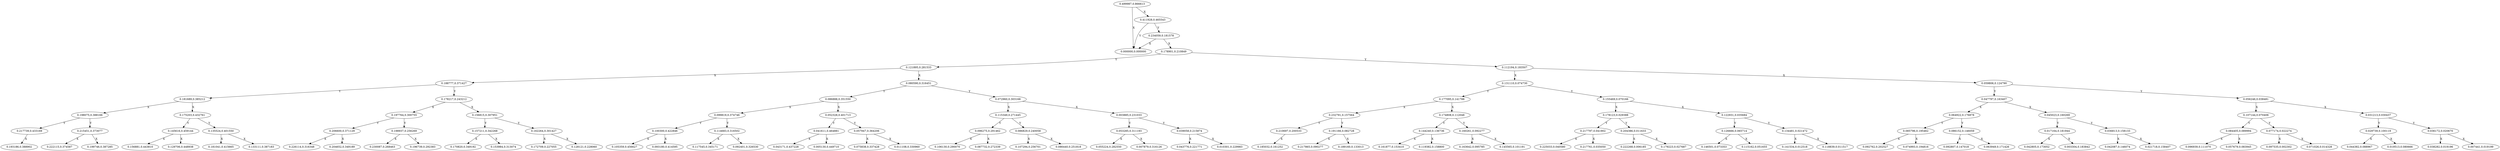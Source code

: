digraph kdtree {
 "0.499987,0.866613" -> "0.000000,0.000000" [label=X] 
 "0.499987,0.866613" -> "0.411928,0.465543" [label=X] 
 "0.411928,0.465543" -> "0.000000,0.000000" [label=Y] 
 "0.411928,0.465543" -> "0.234059,0.181578" [label=Y] 
 "0.234059,0.181578" -> "0.000000,0.000000" [label=X] 
 "0.234059,0.181578" -> "0.178901,0.210849" [label=X] 
 "0.178901,0.210849" -> "0.121895,0.281533" [label=Y] 
 "0.178901,0.210849" -> "0.112194,0.183507" [label=Y] 
 "0.112194,0.183507" -> "0.131110,0.074730" [label=X] 
 "0.112194,0.183507" -> "0.059806,0.124790" [label=X] 
 "0.059806,0.124790" -> "0.047797,0.163407" [label=Y] 
 "0.059806,0.124790" -> "0.056246,0.038481" [label=Y] 
 "0.056246,0.038481" -> "0.107144,0.070406" [label=X] 
 "0.056246,0.038481" -> "0.031213,0.030437" [label=X] 
 "0.031213,0.030437" -> "0.029739,0.100119" [label=Y] 
 "0.031213,0.030437" -> "0.036172,0.020670" [label=Y] 
 "0.036172,0.020670" -> "0.038282,0.019196" [label=X] 
 "0.036172,0.020670" -> "0.007441,0.019199" [label=X] 
 "0.029739,0.100119" -> "0.044382,0.088967" [label=X] 
 "0.029739,0.100119" -> "0.019513,0.080666" [label=X] 
 "0.107144,0.070406" -> "0.084405,0.089994" [label=Y] 
 "0.107144,0.070406" -> "0.077174,0.022274" [label=Y] 
 "0.077174,0.022274" -> "0.097535,0.002302" [label=X] 
 "0.077174,0.022274" -> "0.071026,0.014328" [label=X] 
 "0.084405,0.089994" -> "0.096939,0.111070" [label=X] 
 "0.084405,0.089994" -> "0.057679,0.083945" [label=X] 
 "0.047797,0.163407" -> "0.064922,0.176878" [label=X] 
 "0.047797,0.163407" -> "0.045023,0.160269" [label=X] 
 "0.045023,0.160269" -> "0.017164,0.181944" [label=Y] 
 "0.045023,0.160269" -> "0.036813,0.158133" [label=Y] 
 "0.036813,0.158133" -> "0.042087,0.146074" [label=X] 
 "0.036813,0.158133" -> "0.021718,0.158407" [label=X] 
 "0.017164,0.181944" -> "0.042805,0.173052" [label=X] 
 "0.017164,0.181944" -> "0.003304,0.183842" [label=X] 
 "0.064922,0.176878" -> "0.085796,0.195462" [label=Y] 
 "0.064922,0.176878" -> "0.086152,0.146059" [label=Y] 
 "0.086152,0.146059" -> "0.092807,0.147018" [label=X] 
 "0.086152,0.146059" -> "0.063949,0.171426" [label=X] 
 "0.085796,0.195462" -> "0.092762,0.202527" [label=X] 
 "0.085796,0.195462" -> "0.074993,0.194816" [label=X] 
 "0.131110,0.074730" -> "0.177095,0.141788" [label=Y] 
 "0.131110,0.074730" -> "0.155469,0.070166" [label=Y] 
 "0.155469,0.070166" -> "0.178123,0.029388" [label=X] 
 "0.155469,0.070166" -> "0.122931,0.035684" [label=X] 
 "0.122931,0.035684" -> "0.126666,0.065714" [label=Y] 
 "0.122931,0.035684" -> "0.134481,0.021472" [label=Y] 
 "0.134481,0.021472" -> "0.141534,0.012518" [label=X] 
 "0.134481,0.021472" -> "0.118839,0.011517" [label=X] 
 "0.126666,0.065714" -> "0.146501,0.073353" [label=X] 
 "0.126666,0.065714" -> "0.115162,0.051655" [label=X] 
 "0.178123,0.029388" -> "0.217797,0.041902" [label=Y] 
 "0.178123,0.029388" -> "0.204386,0.011633" [label=Y] 
 "0.204386,0.011633" -> "0.222268,0.006185" [label=X] 
 "0.204386,0.011633" -> "0.179223,0.027687" [label=X] 
 "0.217797,0.041902" -> "0.225033,0.040580" [label=X] 
 "0.217797,0.041902" -> "0.217761,0.035050" [label=X] 
 "0.177095,0.141788" -> "0.232791,0.157564" [label=X] 
 "0.177095,0.141788" -> "0.174808,0.112048" [label=X] 
 "0.174808,0.112048" -> "0.144240,0.136736" [label=Y] 
 "0.174808,0.112048" -> "0.160261,0.092277" [label=Y] 
 "0.160261,0.092277" -> "0.163642,0.095785" [label=X] 
 "0.160261,0.092277" -> "0.145565,0.101191" [label=X] 
 "0.144240,0.136736" -> "0.161877,0.153410" [label=X] 
 "0.144240,0.136736" -> "0.119382,0.158800" [label=X] 
 "0.232791,0.157564" -> "0.210697,0.200533" [label=Y] 
 "0.232791,0.157564" -> "0.191166,0.082728" [label=Y] 
 "0.191166,0.082728" -> "0.217865,0.090277" [label=X] 
 "0.191166,0.082728" -> "0.189160,0.133013" [label=X] 
 "0.210697,0.200533" -> "0.185032,0.161252" [label=X] 
 "0.121895,0.281533" -> "0.188777,0.371427" [label=X] 
 "0.121895,0.281533" -> "0.080590,0.316451" [label=X] 
 "0.080590,0.316451" -> "0.086888,0.351550" [label=Y] 
 "0.080590,0.316451" -> "0.072960,0.303168" [label=Y] 
 "0.072960,0.303168" -> "0.115349,0.271445" [label=X] 
 "0.072960,0.303168" -> "0.003885,0.231033" [label=X] 
 "0.003885,0.231033" -> "0.053285,0.311193" [label=Y] 
 "0.003885,0.231033" -> "0.039058,0.215874" [label=Y] 
 "0.039058,0.215874" -> "0.043776,0.221771" [label=X] 
 "0.039058,0.215874" -> "0.010301,0.229983" [label=X] 
 "0.053285,0.311193" -> "0.055224,0.282550" [label=X] 
 "0.053285,0.311193" -> "0.007879,0.316126" [label=X] 
 "0.115349,0.271445" -> "0.096275,0.291462" [label=Y] 
 "0.115349,0.271445" -> "0.086829,0.240058" [label=Y] 
 "0.086829,0.240058" -> "0.107294,0.256701" [label=X] 
 "0.086829,0.240058" -> "0.086440,0.251818" [label=X] 
 "0.096275,0.291462" -> "0.106130,0.290070" [label=X] 
 "0.096275,0.291462" -> "0.087732,0.272339" [label=X] 
 "0.086888,0.351550" -> "0.099819,0.374746" [label=X] 
 "0.086888,0.351550" -> "0.052328,0.401713" [label=X] 
 "0.052328,0.401713" -> "0.041611,0.464881" [label=Y] 
 "0.052328,0.401713" -> "0.057947,0.364206" [label=Y] 
 "0.057947,0.364206" -> "0.075838,0.337428" [label=X] 
 "0.057947,0.364206" -> "0.011108,0.330960" [label=X] 
 "0.041611,0.464881" -> "0.043171,0.437228" [label=X] 
 "0.041611,0.464881" -> "0.005130,0.449710" [label=X] 
 "0.099819,0.374746" -> "0.100300,0.422846" [label=Y] 
 "0.099819,0.374746" -> "0.114683,0.316502" [label=Y] 
 "0.114683,0.316502" -> "0.117545,0.345171" [label=X] 
 "0.114683,0.316502" -> "0.092401,0.326530" [label=X] 
 "0.100300,0.422846" -> "0.105359,0.456627" [label=X] 
 "0.100300,0.422846" -> "0.093180,0.414595" [label=X] 
 "0.188777,0.371427" -> "0.181689,0.385212" [label=Y] 
 "0.188777,0.371427" -> "0.178217,0.243212" [label=Y] 
 "0.178217,0.243212" -> "0.197764,0.300755" [label=X] 
 "0.178217,0.243212" -> "0.156815,0.307951" [label=X] 
 "0.156815,0.307951" -> "0.157211,0.342268" [label=Y] 
 "0.156815,0.307951" -> "0.162264,0.301427" [label=Y] 
 "0.162264,0.301427" -> "0.172709,0.227055" [label=X] 
 "0.162264,0.301427" -> "0.128121,0.228060" [label=X] 
 "0.157211,0.342268" -> "0.170820,0.349192" [label=X] 
 "0.157211,0.342268" -> "0.153984,0.313074" [label=X] 
 "0.197764,0.300755" -> "0.206600,0.371129" [label=Y] 
 "0.197764,0.300755" -> "0.198937,0.256269" [label=Y] 
 "0.198937,0.256269" -> "0.230087,0.268463" [label=X] 
 "0.198937,0.256269" -> "0.196739,0.292383" [label=X] 
 "0.206600,0.371129" -> "0.226114,0.316348" [label=X] 
 "0.206600,0.371129" -> "0.204652,0.349189" [label=X] 
 "0.181689,0.385212" -> "0.198075,0.388166" [label=X] 
 "0.181689,0.385212" -> "0.175203,0.432761" [label=X] 
 "0.175203,0.432761" -> "0.145616,0.459144" [label=Y] 
 "0.175203,0.432761" -> "0.135524,0.401550" [label=Y] 
 "0.135524,0.401550" -> "0.181041,0.415665" [label=X] 
 "0.135524,0.401550" -> "0.133111,0.387183" [label=X] 
 "0.145616,0.459144" -> "0.156881,0.443810" [label=X] 
 "0.145616,0.459144" -> "0.129706,0.448938" [label=X] 
 "0.198075,0.388166" -> "0.217739,0.433169" [label=Y] 
 "0.198075,0.388166" -> "0.215451,0.373077" [label=Y] 
 "0.215451,0.373077" -> "0.222115,0.374587" [label=X] 
 "0.215451,0.373077" -> "0.199746,0.387285" [label=X] 
 "0.217739,0.433169" -> "0.193186,0.388902" [label=X] 
}